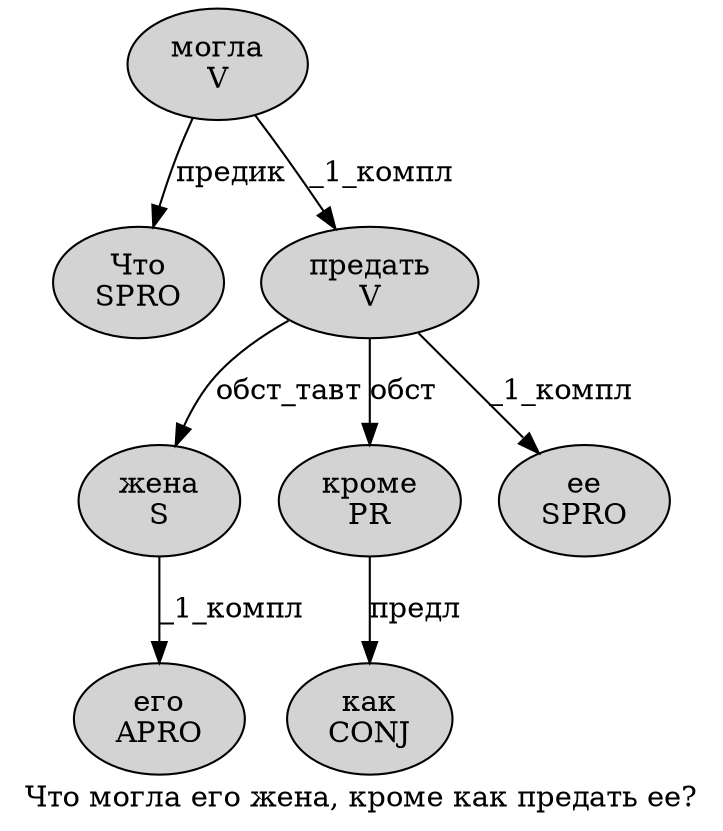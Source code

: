 digraph SENTENCE_1363 {
	graph [label="Что могла его жена, кроме как предать ее?"]
	node [style=filled]
		0 [label="Что
SPRO" color="" fillcolor=lightgray penwidth=1 shape=ellipse]
		1 [label="могла
V" color="" fillcolor=lightgray penwidth=1 shape=ellipse]
		2 [label="его
APRO" color="" fillcolor=lightgray penwidth=1 shape=ellipse]
		3 [label="жена
S" color="" fillcolor=lightgray penwidth=1 shape=ellipse]
		5 [label="кроме
PR" color="" fillcolor=lightgray penwidth=1 shape=ellipse]
		6 [label="как
CONJ" color="" fillcolor=lightgray penwidth=1 shape=ellipse]
		7 [label="предать
V" color="" fillcolor=lightgray penwidth=1 shape=ellipse]
		8 [label="ее
SPRO" color="" fillcolor=lightgray penwidth=1 shape=ellipse]
			7 -> 3 [label="обст_тавт"]
			7 -> 5 [label="обст"]
			7 -> 8 [label="_1_компл"]
			3 -> 2 [label="_1_компл"]
			1 -> 0 [label="предик"]
			1 -> 7 [label="_1_компл"]
			5 -> 6 [label="предл"]
}